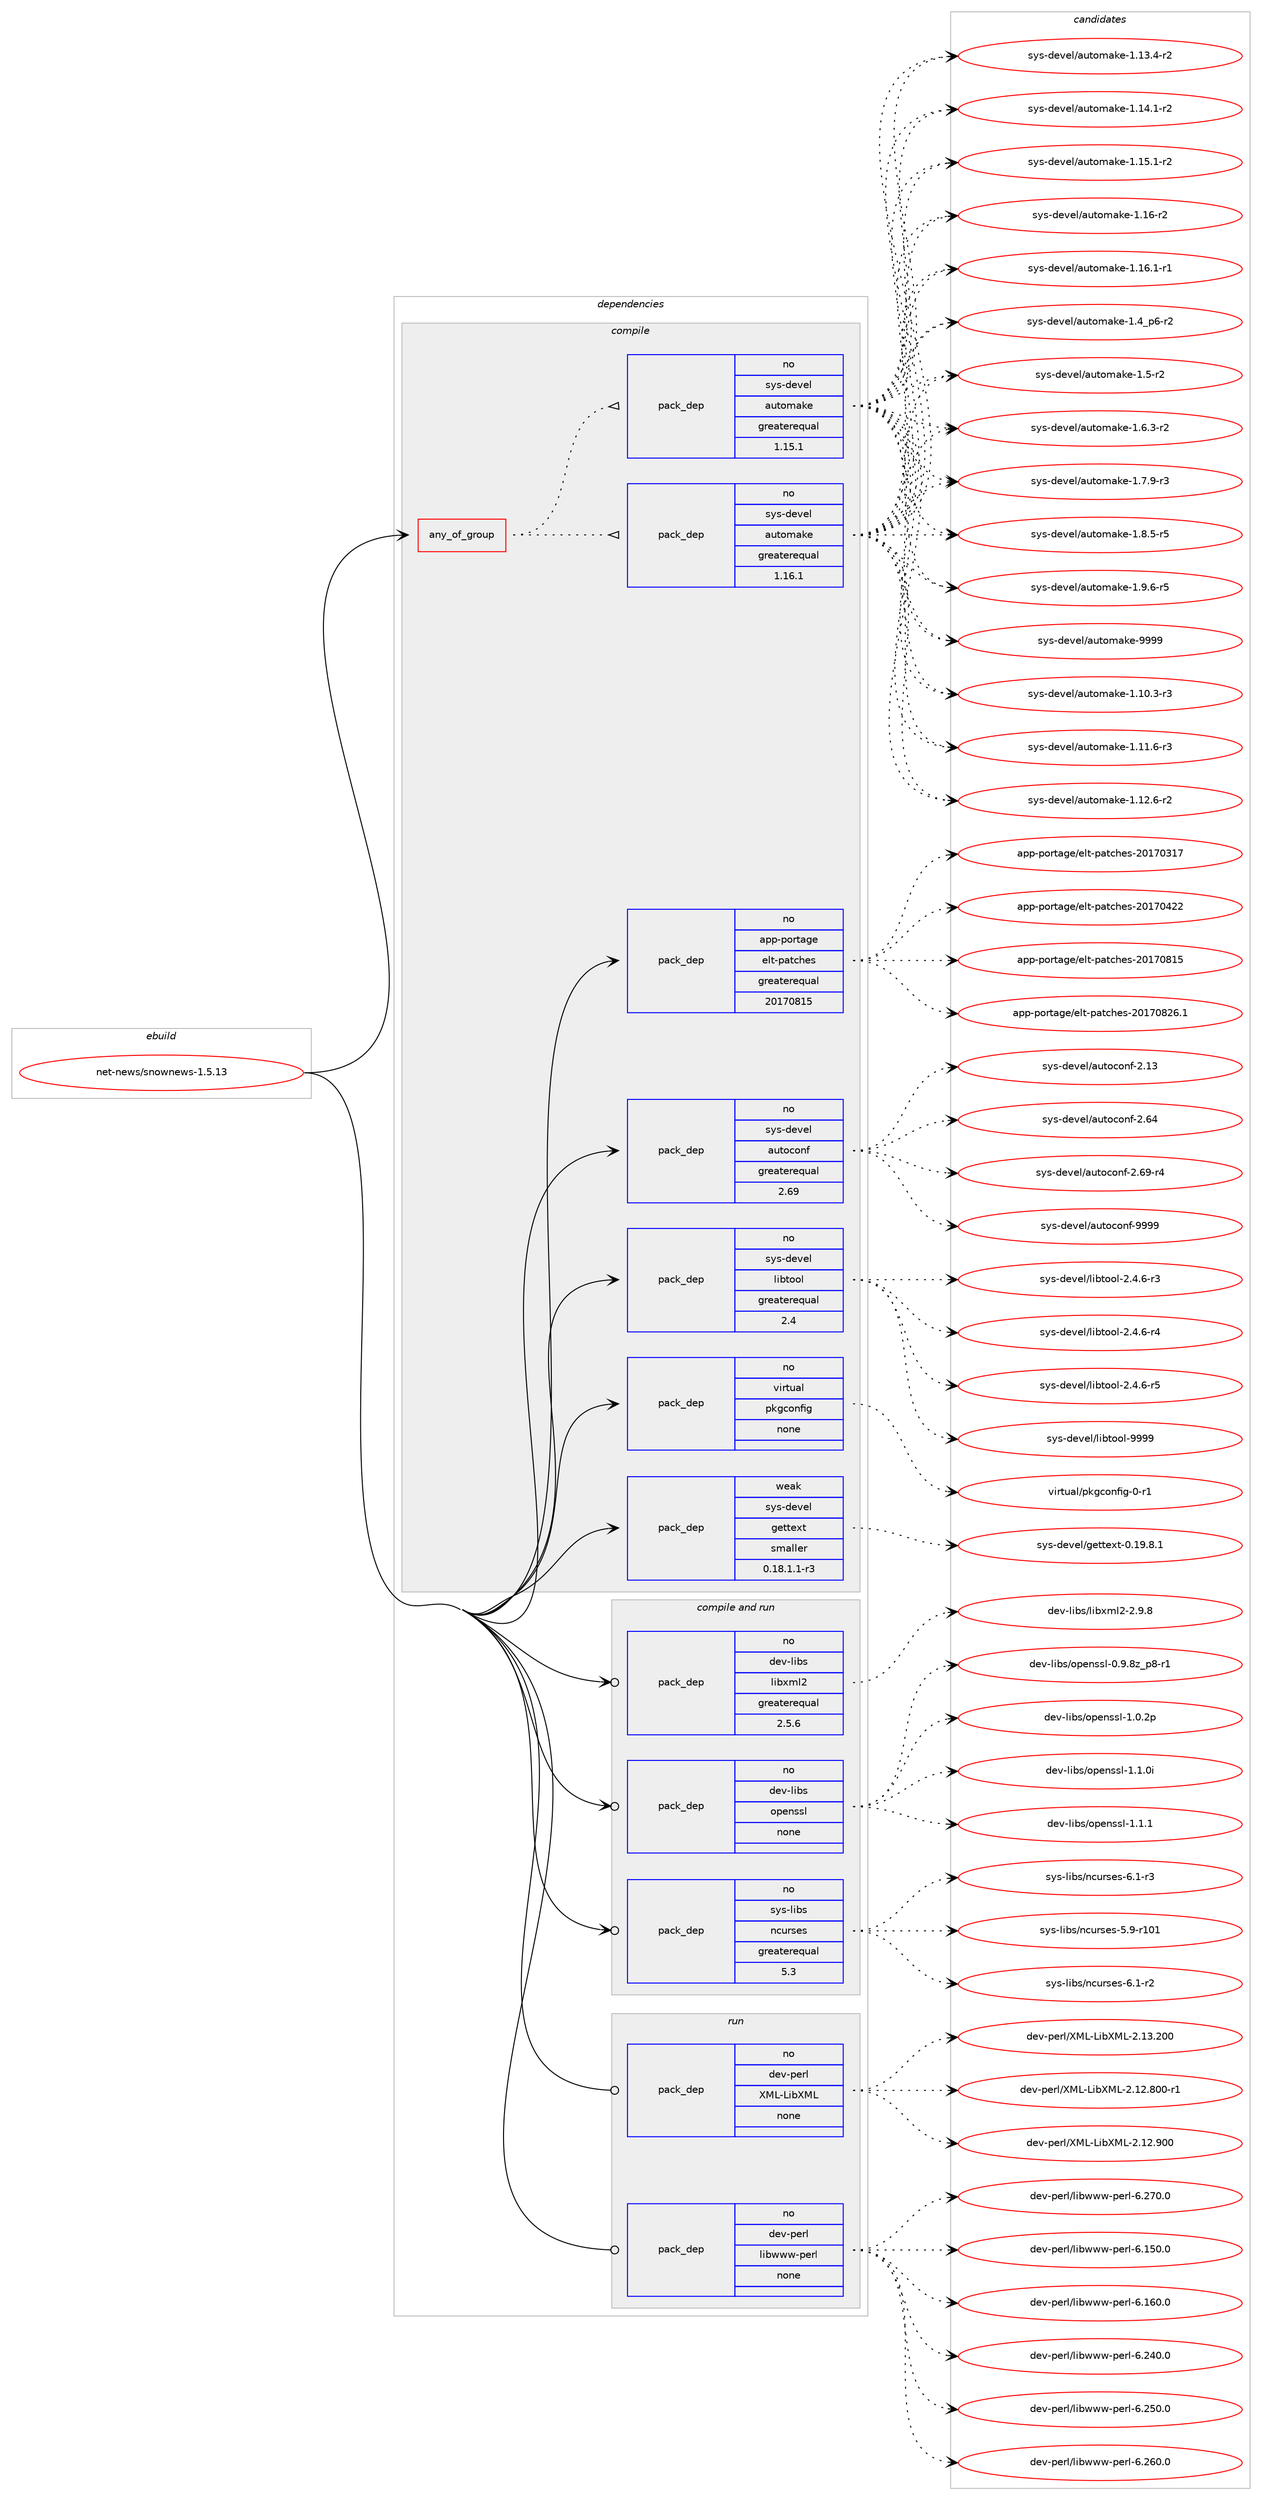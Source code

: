 digraph prolog {

# *************
# Graph options
# *************

newrank=true;
concentrate=true;
compound=true;
graph [rankdir=LR,fontname=Helvetica,fontsize=10,ranksep=1.5];#, ranksep=2.5, nodesep=0.2];
edge  [arrowhead=vee];
node  [fontname=Helvetica,fontsize=10];

# **********
# The ebuild
# **********

subgraph cluster_leftcol {
color=gray;
rank=same;
label=<<i>ebuild</i>>;
id [label="net-news/snownews-1.5.13", color=red, width=4, href="../net-news/snownews-1.5.13.svg"];
}

# ****************
# The dependencies
# ****************

subgraph cluster_midcol {
color=gray;
label=<<i>dependencies</i>>;
subgraph cluster_compile {
fillcolor="#eeeeee";
style=filled;
label=<<i>compile</i>>;
subgraph any185 {
dependency9394 [label=<<TABLE BORDER="0" CELLBORDER="1" CELLSPACING="0" CELLPADDING="4"><TR><TD CELLPADDING="10">any_of_group</TD></TR></TABLE>>, shape=none, color=red];subgraph pack7289 {
dependency9395 [label=<<TABLE BORDER="0" CELLBORDER="1" CELLSPACING="0" CELLPADDING="4" WIDTH="220"><TR><TD ROWSPAN="6" CELLPADDING="30">pack_dep</TD></TR><TR><TD WIDTH="110">no</TD></TR><TR><TD>sys-devel</TD></TR><TR><TD>automake</TD></TR><TR><TD>greaterequal</TD></TR><TR><TD>1.16.1</TD></TR></TABLE>>, shape=none, color=blue];
}
dependency9394:e -> dependency9395:w [weight=20,style="dotted",arrowhead="oinv"];
subgraph pack7290 {
dependency9396 [label=<<TABLE BORDER="0" CELLBORDER="1" CELLSPACING="0" CELLPADDING="4" WIDTH="220"><TR><TD ROWSPAN="6" CELLPADDING="30">pack_dep</TD></TR><TR><TD WIDTH="110">no</TD></TR><TR><TD>sys-devel</TD></TR><TR><TD>automake</TD></TR><TR><TD>greaterequal</TD></TR><TR><TD>1.15.1</TD></TR></TABLE>>, shape=none, color=blue];
}
dependency9394:e -> dependency9396:w [weight=20,style="dotted",arrowhead="oinv"];
}
id:e -> dependency9394:w [weight=20,style="solid",arrowhead="vee"];
subgraph pack7291 {
dependency9397 [label=<<TABLE BORDER="0" CELLBORDER="1" CELLSPACING="0" CELLPADDING="4" WIDTH="220"><TR><TD ROWSPAN="6" CELLPADDING="30">pack_dep</TD></TR><TR><TD WIDTH="110">no</TD></TR><TR><TD>app-portage</TD></TR><TR><TD>elt-patches</TD></TR><TR><TD>greaterequal</TD></TR><TR><TD>20170815</TD></TR></TABLE>>, shape=none, color=blue];
}
id:e -> dependency9397:w [weight=20,style="solid",arrowhead="vee"];
subgraph pack7292 {
dependency9398 [label=<<TABLE BORDER="0" CELLBORDER="1" CELLSPACING="0" CELLPADDING="4" WIDTH="220"><TR><TD ROWSPAN="6" CELLPADDING="30">pack_dep</TD></TR><TR><TD WIDTH="110">no</TD></TR><TR><TD>sys-devel</TD></TR><TR><TD>autoconf</TD></TR><TR><TD>greaterequal</TD></TR><TR><TD>2.69</TD></TR></TABLE>>, shape=none, color=blue];
}
id:e -> dependency9398:w [weight=20,style="solid",arrowhead="vee"];
subgraph pack7293 {
dependency9399 [label=<<TABLE BORDER="0" CELLBORDER="1" CELLSPACING="0" CELLPADDING="4" WIDTH="220"><TR><TD ROWSPAN="6" CELLPADDING="30">pack_dep</TD></TR><TR><TD WIDTH="110">no</TD></TR><TR><TD>sys-devel</TD></TR><TR><TD>libtool</TD></TR><TR><TD>greaterequal</TD></TR><TR><TD>2.4</TD></TR></TABLE>>, shape=none, color=blue];
}
id:e -> dependency9399:w [weight=20,style="solid",arrowhead="vee"];
subgraph pack7294 {
dependency9400 [label=<<TABLE BORDER="0" CELLBORDER="1" CELLSPACING="0" CELLPADDING="4" WIDTH="220"><TR><TD ROWSPAN="6" CELLPADDING="30">pack_dep</TD></TR><TR><TD WIDTH="110">no</TD></TR><TR><TD>virtual</TD></TR><TR><TD>pkgconfig</TD></TR><TR><TD>none</TD></TR><TR><TD></TD></TR></TABLE>>, shape=none, color=blue];
}
id:e -> dependency9400:w [weight=20,style="solid",arrowhead="vee"];
subgraph pack7295 {
dependency9401 [label=<<TABLE BORDER="0" CELLBORDER="1" CELLSPACING="0" CELLPADDING="4" WIDTH="220"><TR><TD ROWSPAN="6" CELLPADDING="30">pack_dep</TD></TR><TR><TD WIDTH="110">weak</TD></TR><TR><TD>sys-devel</TD></TR><TR><TD>gettext</TD></TR><TR><TD>smaller</TD></TR><TR><TD>0.18.1.1-r3</TD></TR></TABLE>>, shape=none, color=blue];
}
id:e -> dependency9401:w [weight=20,style="solid",arrowhead="vee"];
}
subgraph cluster_compileandrun {
fillcolor="#eeeeee";
style=filled;
label=<<i>compile and run</i>>;
subgraph pack7296 {
dependency9402 [label=<<TABLE BORDER="0" CELLBORDER="1" CELLSPACING="0" CELLPADDING="4" WIDTH="220"><TR><TD ROWSPAN="6" CELLPADDING="30">pack_dep</TD></TR><TR><TD WIDTH="110">no</TD></TR><TR><TD>dev-libs</TD></TR><TR><TD>libxml2</TD></TR><TR><TD>greaterequal</TD></TR><TR><TD>2.5.6</TD></TR></TABLE>>, shape=none, color=blue];
}
id:e -> dependency9402:w [weight=20,style="solid",arrowhead="odotvee"];
subgraph pack7297 {
dependency9403 [label=<<TABLE BORDER="0" CELLBORDER="1" CELLSPACING="0" CELLPADDING="4" WIDTH="220"><TR><TD ROWSPAN="6" CELLPADDING="30">pack_dep</TD></TR><TR><TD WIDTH="110">no</TD></TR><TR><TD>dev-libs</TD></TR><TR><TD>openssl</TD></TR><TR><TD>none</TD></TR><TR><TD></TD></TR></TABLE>>, shape=none, color=blue];
}
id:e -> dependency9403:w [weight=20,style="solid",arrowhead="odotvee"];
subgraph pack7298 {
dependency9404 [label=<<TABLE BORDER="0" CELLBORDER="1" CELLSPACING="0" CELLPADDING="4" WIDTH="220"><TR><TD ROWSPAN="6" CELLPADDING="30">pack_dep</TD></TR><TR><TD WIDTH="110">no</TD></TR><TR><TD>sys-libs</TD></TR><TR><TD>ncurses</TD></TR><TR><TD>greaterequal</TD></TR><TR><TD>5.3</TD></TR></TABLE>>, shape=none, color=blue];
}
id:e -> dependency9404:w [weight=20,style="solid",arrowhead="odotvee"];
}
subgraph cluster_run {
fillcolor="#eeeeee";
style=filled;
label=<<i>run</i>>;
subgraph pack7299 {
dependency9405 [label=<<TABLE BORDER="0" CELLBORDER="1" CELLSPACING="0" CELLPADDING="4" WIDTH="220"><TR><TD ROWSPAN="6" CELLPADDING="30">pack_dep</TD></TR><TR><TD WIDTH="110">no</TD></TR><TR><TD>dev-perl</TD></TR><TR><TD>XML-LibXML</TD></TR><TR><TD>none</TD></TR><TR><TD></TD></TR></TABLE>>, shape=none, color=blue];
}
id:e -> dependency9405:w [weight=20,style="solid",arrowhead="odot"];
subgraph pack7300 {
dependency9406 [label=<<TABLE BORDER="0" CELLBORDER="1" CELLSPACING="0" CELLPADDING="4" WIDTH="220"><TR><TD ROWSPAN="6" CELLPADDING="30">pack_dep</TD></TR><TR><TD WIDTH="110">no</TD></TR><TR><TD>dev-perl</TD></TR><TR><TD>libwww-perl</TD></TR><TR><TD>none</TD></TR><TR><TD></TD></TR></TABLE>>, shape=none, color=blue];
}
id:e -> dependency9406:w [weight=20,style="solid",arrowhead="odot"];
}
}

# **************
# The candidates
# **************

subgraph cluster_choices {
rank=same;
color=gray;
label=<<i>candidates</i>>;

subgraph choice7289 {
color=black;
nodesep=1;
choice11512111545100101118101108479711711611110997107101454946494846514511451 [label="sys-devel/automake-1.10.3-r3", color=red, width=4,href="../sys-devel/automake-1.10.3-r3.svg"];
choice11512111545100101118101108479711711611110997107101454946494946544511451 [label="sys-devel/automake-1.11.6-r3", color=red, width=4,href="../sys-devel/automake-1.11.6-r3.svg"];
choice11512111545100101118101108479711711611110997107101454946495046544511450 [label="sys-devel/automake-1.12.6-r2", color=red, width=4,href="../sys-devel/automake-1.12.6-r2.svg"];
choice11512111545100101118101108479711711611110997107101454946495146524511450 [label="sys-devel/automake-1.13.4-r2", color=red, width=4,href="../sys-devel/automake-1.13.4-r2.svg"];
choice11512111545100101118101108479711711611110997107101454946495246494511450 [label="sys-devel/automake-1.14.1-r2", color=red, width=4,href="../sys-devel/automake-1.14.1-r2.svg"];
choice11512111545100101118101108479711711611110997107101454946495346494511450 [label="sys-devel/automake-1.15.1-r2", color=red, width=4,href="../sys-devel/automake-1.15.1-r2.svg"];
choice1151211154510010111810110847971171161111099710710145494649544511450 [label="sys-devel/automake-1.16-r2", color=red, width=4,href="../sys-devel/automake-1.16-r2.svg"];
choice11512111545100101118101108479711711611110997107101454946495446494511449 [label="sys-devel/automake-1.16.1-r1", color=red, width=4,href="../sys-devel/automake-1.16.1-r1.svg"];
choice115121115451001011181011084797117116111109971071014549465295112544511450 [label="sys-devel/automake-1.4_p6-r2", color=red, width=4,href="../sys-devel/automake-1.4_p6-r2.svg"];
choice11512111545100101118101108479711711611110997107101454946534511450 [label="sys-devel/automake-1.5-r2", color=red, width=4,href="../sys-devel/automake-1.5-r2.svg"];
choice115121115451001011181011084797117116111109971071014549465446514511450 [label="sys-devel/automake-1.6.3-r2", color=red, width=4,href="../sys-devel/automake-1.6.3-r2.svg"];
choice115121115451001011181011084797117116111109971071014549465546574511451 [label="sys-devel/automake-1.7.9-r3", color=red, width=4,href="../sys-devel/automake-1.7.9-r3.svg"];
choice115121115451001011181011084797117116111109971071014549465646534511453 [label="sys-devel/automake-1.8.5-r5", color=red, width=4,href="../sys-devel/automake-1.8.5-r5.svg"];
choice115121115451001011181011084797117116111109971071014549465746544511453 [label="sys-devel/automake-1.9.6-r5", color=red, width=4,href="../sys-devel/automake-1.9.6-r5.svg"];
choice115121115451001011181011084797117116111109971071014557575757 [label="sys-devel/automake-9999", color=red, width=4,href="../sys-devel/automake-9999.svg"];
dependency9395:e -> choice11512111545100101118101108479711711611110997107101454946494846514511451:w [style=dotted,weight="100"];
dependency9395:e -> choice11512111545100101118101108479711711611110997107101454946494946544511451:w [style=dotted,weight="100"];
dependency9395:e -> choice11512111545100101118101108479711711611110997107101454946495046544511450:w [style=dotted,weight="100"];
dependency9395:e -> choice11512111545100101118101108479711711611110997107101454946495146524511450:w [style=dotted,weight="100"];
dependency9395:e -> choice11512111545100101118101108479711711611110997107101454946495246494511450:w [style=dotted,weight="100"];
dependency9395:e -> choice11512111545100101118101108479711711611110997107101454946495346494511450:w [style=dotted,weight="100"];
dependency9395:e -> choice1151211154510010111810110847971171161111099710710145494649544511450:w [style=dotted,weight="100"];
dependency9395:e -> choice11512111545100101118101108479711711611110997107101454946495446494511449:w [style=dotted,weight="100"];
dependency9395:e -> choice115121115451001011181011084797117116111109971071014549465295112544511450:w [style=dotted,weight="100"];
dependency9395:e -> choice11512111545100101118101108479711711611110997107101454946534511450:w [style=dotted,weight="100"];
dependency9395:e -> choice115121115451001011181011084797117116111109971071014549465446514511450:w [style=dotted,weight="100"];
dependency9395:e -> choice115121115451001011181011084797117116111109971071014549465546574511451:w [style=dotted,weight="100"];
dependency9395:e -> choice115121115451001011181011084797117116111109971071014549465646534511453:w [style=dotted,weight="100"];
dependency9395:e -> choice115121115451001011181011084797117116111109971071014549465746544511453:w [style=dotted,weight="100"];
dependency9395:e -> choice115121115451001011181011084797117116111109971071014557575757:w [style=dotted,weight="100"];
}
subgraph choice7290 {
color=black;
nodesep=1;
choice11512111545100101118101108479711711611110997107101454946494846514511451 [label="sys-devel/automake-1.10.3-r3", color=red, width=4,href="../sys-devel/automake-1.10.3-r3.svg"];
choice11512111545100101118101108479711711611110997107101454946494946544511451 [label="sys-devel/automake-1.11.6-r3", color=red, width=4,href="../sys-devel/automake-1.11.6-r3.svg"];
choice11512111545100101118101108479711711611110997107101454946495046544511450 [label="sys-devel/automake-1.12.6-r2", color=red, width=4,href="../sys-devel/automake-1.12.6-r2.svg"];
choice11512111545100101118101108479711711611110997107101454946495146524511450 [label="sys-devel/automake-1.13.4-r2", color=red, width=4,href="../sys-devel/automake-1.13.4-r2.svg"];
choice11512111545100101118101108479711711611110997107101454946495246494511450 [label="sys-devel/automake-1.14.1-r2", color=red, width=4,href="../sys-devel/automake-1.14.1-r2.svg"];
choice11512111545100101118101108479711711611110997107101454946495346494511450 [label="sys-devel/automake-1.15.1-r2", color=red, width=4,href="../sys-devel/automake-1.15.1-r2.svg"];
choice1151211154510010111810110847971171161111099710710145494649544511450 [label="sys-devel/automake-1.16-r2", color=red, width=4,href="../sys-devel/automake-1.16-r2.svg"];
choice11512111545100101118101108479711711611110997107101454946495446494511449 [label="sys-devel/automake-1.16.1-r1", color=red, width=4,href="../sys-devel/automake-1.16.1-r1.svg"];
choice115121115451001011181011084797117116111109971071014549465295112544511450 [label="sys-devel/automake-1.4_p6-r2", color=red, width=4,href="../sys-devel/automake-1.4_p6-r2.svg"];
choice11512111545100101118101108479711711611110997107101454946534511450 [label="sys-devel/automake-1.5-r2", color=red, width=4,href="../sys-devel/automake-1.5-r2.svg"];
choice115121115451001011181011084797117116111109971071014549465446514511450 [label="sys-devel/automake-1.6.3-r2", color=red, width=4,href="../sys-devel/automake-1.6.3-r2.svg"];
choice115121115451001011181011084797117116111109971071014549465546574511451 [label="sys-devel/automake-1.7.9-r3", color=red, width=4,href="../sys-devel/automake-1.7.9-r3.svg"];
choice115121115451001011181011084797117116111109971071014549465646534511453 [label="sys-devel/automake-1.8.5-r5", color=red, width=4,href="../sys-devel/automake-1.8.5-r5.svg"];
choice115121115451001011181011084797117116111109971071014549465746544511453 [label="sys-devel/automake-1.9.6-r5", color=red, width=4,href="../sys-devel/automake-1.9.6-r5.svg"];
choice115121115451001011181011084797117116111109971071014557575757 [label="sys-devel/automake-9999", color=red, width=4,href="../sys-devel/automake-9999.svg"];
dependency9396:e -> choice11512111545100101118101108479711711611110997107101454946494846514511451:w [style=dotted,weight="100"];
dependency9396:e -> choice11512111545100101118101108479711711611110997107101454946494946544511451:w [style=dotted,weight="100"];
dependency9396:e -> choice11512111545100101118101108479711711611110997107101454946495046544511450:w [style=dotted,weight="100"];
dependency9396:e -> choice11512111545100101118101108479711711611110997107101454946495146524511450:w [style=dotted,weight="100"];
dependency9396:e -> choice11512111545100101118101108479711711611110997107101454946495246494511450:w [style=dotted,weight="100"];
dependency9396:e -> choice11512111545100101118101108479711711611110997107101454946495346494511450:w [style=dotted,weight="100"];
dependency9396:e -> choice1151211154510010111810110847971171161111099710710145494649544511450:w [style=dotted,weight="100"];
dependency9396:e -> choice11512111545100101118101108479711711611110997107101454946495446494511449:w [style=dotted,weight="100"];
dependency9396:e -> choice115121115451001011181011084797117116111109971071014549465295112544511450:w [style=dotted,weight="100"];
dependency9396:e -> choice11512111545100101118101108479711711611110997107101454946534511450:w [style=dotted,weight="100"];
dependency9396:e -> choice115121115451001011181011084797117116111109971071014549465446514511450:w [style=dotted,weight="100"];
dependency9396:e -> choice115121115451001011181011084797117116111109971071014549465546574511451:w [style=dotted,weight="100"];
dependency9396:e -> choice115121115451001011181011084797117116111109971071014549465646534511453:w [style=dotted,weight="100"];
dependency9396:e -> choice115121115451001011181011084797117116111109971071014549465746544511453:w [style=dotted,weight="100"];
dependency9396:e -> choice115121115451001011181011084797117116111109971071014557575757:w [style=dotted,weight="100"];
}
subgraph choice7291 {
color=black;
nodesep=1;
choice97112112451121111141169710310147101108116451129711699104101115455048495548514955 [label="app-portage/elt-patches-20170317", color=red, width=4,href="../app-portage/elt-patches-20170317.svg"];
choice97112112451121111141169710310147101108116451129711699104101115455048495548525050 [label="app-portage/elt-patches-20170422", color=red, width=4,href="../app-portage/elt-patches-20170422.svg"];
choice97112112451121111141169710310147101108116451129711699104101115455048495548564953 [label="app-portage/elt-patches-20170815", color=red, width=4,href="../app-portage/elt-patches-20170815.svg"];
choice971121124511211111411697103101471011081164511297116991041011154550484955485650544649 [label="app-portage/elt-patches-20170826.1", color=red, width=4,href="../app-portage/elt-patches-20170826.1.svg"];
dependency9397:e -> choice97112112451121111141169710310147101108116451129711699104101115455048495548514955:w [style=dotted,weight="100"];
dependency9397:e -> choice97112112451121111141169710310147101108116451129711699104101115455048495548525050:w [style=dotted,weight="100"];
dependency9397:e -> choice97112112451121111141169710310147101108116451129711699104101115455048495548564953:w [style=dotted,weight="100"];
dependency9397:e -> choice971121124511211111411697103101471011081164511297116991041011154550484955485650544649:w [style=dotted,weight="100"];
}
subgraph choice7292 {
color=black;
nodesep=1;
choice115121115451001011181011084797117116111991111101024550464951 [label="sys-devel/autoconf-2.13", color=red, width=4,href="../sys-devel/autoconf-2.13.svg"];
choice115121115451001011181011084797117116111991111101024550465452 [label="sys-devel/autoconf-2.64", color=red, width=4,href="../sys-devel/autoconf-2.64.svg"];
choice1151211154510010111810110847971171161119911111010245504654574511452 [label="sys-devel/autoconf-2.69-r4", color=red, width=4,href="../sys-devel/autoconf-2.69-r4.svg"];
choice115121115451001011181011084797117116111991111101024557575757 [label="sys-devel/autoconf-9999", color=red, width=4,href="../sys-devel/autoconf-9999.svg"];
dependency9398:e -> choice115121115451001011181011084797117116111991111101024550464951:w [style=dotted,weight="100"];
dependency9398:e -> choice115121115451001011181011084797117116111991111101024550465452:w [style=dotted,weight="100"];
dependency9398:e -> choice1151211154510010111810110847971171161119911111010245504654574511452:w [style=dotted,weight="100"];
dependency9398:e -> choice115121115451001011181011084797117116111991111101024557575757:w [style=dotted,weight="100"];
}
subgraph choice7293 {
color=black;
nodesep=1;
choice1151211154510010111810110847108105981161111111084550465246544511451 [label="sys-devel/libtool-2.4.6-r3", color=red, width=4,href="../sys-devel/libtool-2.4.6-r3.svg"];
choice1151211154510010111810110847108105981161111111084550465246544511452 [label="sys-devel/libtool-2.4.6-r4", color=red, width=4,href="../sys-devel/libtool-2.4.6-r4.svg"];
choice1151211154510010111810110847108105981161111111084550465246544511453 [label="sys-devel/libtool-2.4.6-r5", color=red, width=4,href="../sys-devel/libtool-2.4.6-r5.svg"];
choice1151211154510010111810110847108105981161111111084557575757 [label="sys-devel/libtool-9999", color=red, width=4,href="../sys-devel/libtool-9999.svg"];
dependency9399:e -> choice1151211154510010111810110847108105981161111111084550465246544511451:w [style=dotted,weight="100"];
dependency9399:e -> choice1151211154510010111810110847108105981161111111084550465246544511452:w [style=dotted,weight="100"];
dependency9399:e -> choice1151211154510010111810110847108105981161111111084550465246544511453:w [style=dotted,weight="100"];
dependency9399:e -> choice1151211154510010111810110847108105981161111111084557575757:w [style=dotted,weight="100"];
}
subgraph choice7294 {
color=black;
nodesep=1;
choice11810511411611797108471121071039911111010210510345484511449 [label="virtual/pkgconfig-0-r1", color=red, width=4,href="../virtual/pkgconfig-0-r1.svg"];
dependency9400:e -> choice11810511411611797108471121071039911111010210510345484511449:w [style=dotted,weight="100"];
}
subgraph choice7295 {
color=black;
nodesep=1;
choice1151211154510010111810110847103101116116101120116454846495746564649 [label="sys-devel/gettext-0.19.8.1", color=red, width=4,href="../sys-devel/gettext-0.19.8.1.svg"];
dependency9401:e -> choice1151211154510010111810110847103101116116101120116454846495746564649:w [style=dotted,weight="100"];
}
subgraph choice7296 {
color=black;
nodesep=1;
choice1001011184510810598115471081059812010910850455046574656 [label="dev-libs/libxml2-2.9.8", color=red, width=4,href="../dev-libs/libxml2-2.9.8.svg"];
dependency9402:e -> choice1001011184510810598115471081059812010910850455046574656:w [style=dotted,weight="100"];
}
subgraph choice7297 {
color=black;
nodesep=1;
choice10010111845108105981154711111210111011511510845484657465612295112564511449 [label="dev-libs/openssl-0.9.8z_p8-r1", color=red, width=4,href="../dev-libs/openssl-0.9.8z_p8-r1.svg"];
choice100101118451081059811547111112101110115115108454946484650112 [label="dev-libs/openssl-1.0.2p", color=red, width=4,href="../dev-libs/openssl-1.0.2p.svg"];
choice100101118451081059811547111112101110115115108454946494648105 [label="dev-libs/openssl-1.1.0i", color=red, width=4,href="../dev-libs/openssl-1.1.0i.svg"];
choice100101118451081059811547111112101110115115108454946494649 [label="dev-libs/openssl-1.1.1", color=red, width=4,href="../dev-libs/openssl-1.1.1.svg"];
dependency9403:e -> choice10010111845108105981154711111210111011511510845484657465612295112564511449:w [style=dotted,weight="100"];
dependency9403:e -> choice100101118451081059811547111112101110115115108454946484650112:w [style=dotted,weight="100"];
dependency9403:e -> choice100101118451081059811547111112101110115115108454946494648105:w [style=dotted,weight="100"];
dependency9403:e -> choice100101118451081059811547111112101110115115108454946494649:w [style=dotted,weight="100"];
}
subgraph choice7298 {
color=black;
nodesep=1;
choice115121115451081059811547110991171141151011154553465745114494849 [label="sys-libs/ncurses-5.9-r101", color=red, width=4,href="../sys-libs/ncurses-5.9-r101.svg"];
choice11512111545108105981154711099117114115101115455446494511450 [label="sys-libs/ncurses-6.1-r2", color=red, width=4,href="../sys-libs/ncurses-6.1-r2.svg"];
choice11512111545108105981154711099117114115101115455446494511451 [label="sys-libs/ncurses-6.1-r3", color=red, width=4,href="../sys-libs/ncurses-6.1-r3.svg"];
dependency9404:e -> choice115121115451081059811547110991171141151011154553465745114494849:w [style=dotted,weight="100"];
dependency9404:e -> choice11512111545108105981154711099117114115101115455446494511450:w [style=dotted,weight="100"];
dependency9404:e -> choice11512111545108105981154711099117114115101115455446494511451:w [style=dotted,weight="100"];
}
subgraph choice7299 {
color=black;
nodesep=1;
choice10010111845112101114108478877764576105988877764550464950465648484511449 [label="dev-perl/XML-LibXML-2.12.800-r1", color=red, width=4,href="../dev-perl/XML-LibXML-2.12.800-r1.svg"];
choice1001011184511210111410847887776457610598887776455046495046574848 [label="dev-perl/XML-LibXML-2.12.900", color=red, width=4,href="../dev-perl/XML-LibXML-2.12.900.svg"];
choice1001011184511210111410847887776457610598887776455046495146504848 [label="dev-perl/XML-LibXML-2.13.200", color=red, width=4,href="../dev-perl/XML-LibXML-2.13.200.svg"];
dependency9405:e -> choice10010111845112101114108478877764576105988877764550464950465648484511449:w [style=dotted,weight="100"];
dependency9405:e -> choice1001011184511210111410847887776457610598887776455046495046574848:w [style=dotted,weight="100"];
dependency9405:e -> choice1001011184511210111410847887776457610598887776455046495146504848:w [style=dotted,weight="100"];
}
subgraph choice7300 {
color=black;
nodesep=1;
choice100101118451121011141084710810598119119119451121011141084554464953484648 [label="dev-perl/libwww-perl-6.150.0", color=red, width=4,href="../dev-perl/libwww-perl-6.150.0.svg"];
choice100101118451121011141084710810598119119119451121011141084554464954484648 [label="dev-perl/libwww-perl-6.160.0", color=red, width=4,href="../dev-perl/libwww-perl-6.160.0.svg"];
choice100101118451121011141084710810598119119119451121011141084554465052484648 [label="dev-perl/libwww-perl-6.240.0", color=red, width=4,href="../dev-perl/libwww-perl-6.240.0.svg"];
choice100101118451121011141084710810598119119119451121011141084554465053484648 [label="dev-perl/libwww-perl-6.250.0", color=red, width=4,href="../dev-perl/libwww-perl-6.250.0.svg"];
choice100101118451121011141084710810598119119119451121011141084554465054484648 [label="dev-perl/libwww-perl-6.260.0", color=red, width=4,href="../dev-perl/libwww-perl-6.260.0.svg"];
choice100101118451121011141084710810598119119119451121011141084554465055484648 [label="dev-perl/libwww-perl-6.270.0", color=red, width=4,href="../dev-perl/libwww-perl-6.270.0.svg"];
dependency9406:e -> choice100101118451121011141084710810598119119119451121011141084554464953484648:w [style=dotted,weight="100"];
dependency9406:e -> choice100101118451121011141084710810598119119119451121011141084554464954484648:w [style=dotted,weight="100"];
dependency9406:e -> choice100101118451121011141084710810598119119119451121011141084554465052484648:w [style=dotted,weight="100"];
dependency9406:e -> choice100101118451121011141084710810598119119119451121011141084554465053484648:w [style=dotted,weight="100"];
dependency9406:e -> choice100101118451121011141084710810598119119119451121011141084554465054484648:w [style=dotted,weight="100"];
dependency9406:e -> choice100101118451121011141084710810598119119119451121011141084554465055484648:w [style=dotted,weight="100"];
}
}

}
